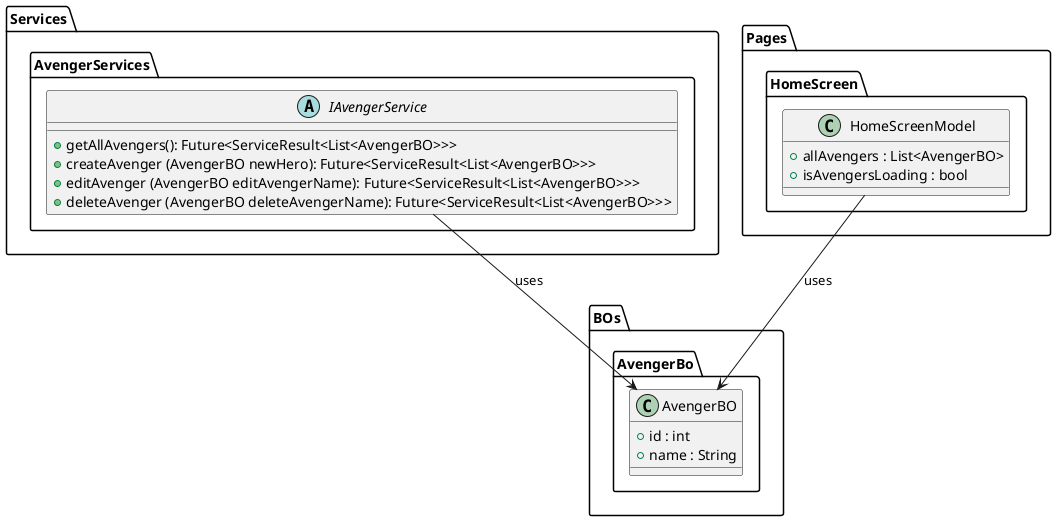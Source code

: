@startuml Services Class Diagram

package Services{
    package AvengerServices{
        abstract class IAvengerService{
            + getAllAvengers(): Future<ServiceResult<List<AvengerBO>>>
            + createAvenger (AvengerBO newHero): Future<ServiceResult<List<AvengerBO>>>
            + editAvenger (AvengerBO editAvengerName): Future<ServiceResult<List<AvengerBO>>>
            + deleteAvenger (AvengerBO deleteAvengerName): Future<ServiceResult<List<AvengerBO>>>

        }
    }
}


package BOs{
    package AvengerBo{
        class AvengerBO{
            + id : int
            + name : String
        }
    }
}


package Pages{
    package HomeScreen{

        class HomeScreenModel{
            + allAvengers : List<AvengerBO>
            + isAvengersLoading : bool
        }
    }

}


HomeScreenModel --> AvengerBO : uses
IAvengerService --> AvengerBO : uses


@enduml